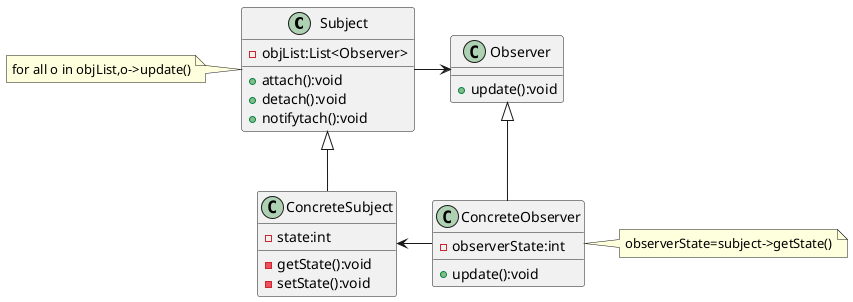 @startuml Observer 
class Subject{
    - objList:List<Observer>
    + attach():void
    + detach():void
    + notifytach():void
}

class Observer{
    + update():void
}

class ConcreteSubject{
    - state:int
    - getState():void
    - setState():void
}

class ConcreteObserver{
    - observerState:int
    + update():void
}

Subject <|-- ConcreteSubject
Subject -> Observer
Observer <|-- ConcreteObserver
ConcreteSubject <- ConcreteObserver

note left of Subject: for all o in objList,o->update() 
note right of ConcreteObserver: observerState=subject->getState()
@enduml